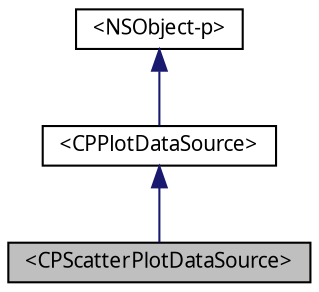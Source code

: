 digraph G
{
  bgcolor="transparent";
  edge [fontname="Lucinda Grande",fontsize="10",labelfontname="Lucinda Grande",labelfontsize="10"];
  node [fontname="Lucinda Grande",fontsize="10",shape=record];
  Node1 [label="\<CPScatterPlotDataSource\>",height=0.2,width=0.4,color="black", fillcolor="grey75", style="filled" fontcolor="black"];
  Node2 -> Node1 [dir=back,color="midnightblue",fontsize="10",style="solid",fontname="Lucinda Grande"];
  Node2 [label="\<CPPlotDataSource\>",height=0.2,width=0.4,color="black",URL="$protocol_c_p_plot_data_source-p.html",tooltip="A plot data source."];
  Node3 -> Node2 [dir=back,color="midnightblue",fontsize="10",style="solid",fontname="Lucinda Grande"];
  Node3 [label="\<NSObject-p\>",height=0.2,width=0.4,color="black",URL="doxygen-cocoa-tags.xml$http://developer.apple.com/documentation/Cocoa/Reference/Foundation/Protocols/NSObject_Protocol/Reference/NSObject.html"];
}
